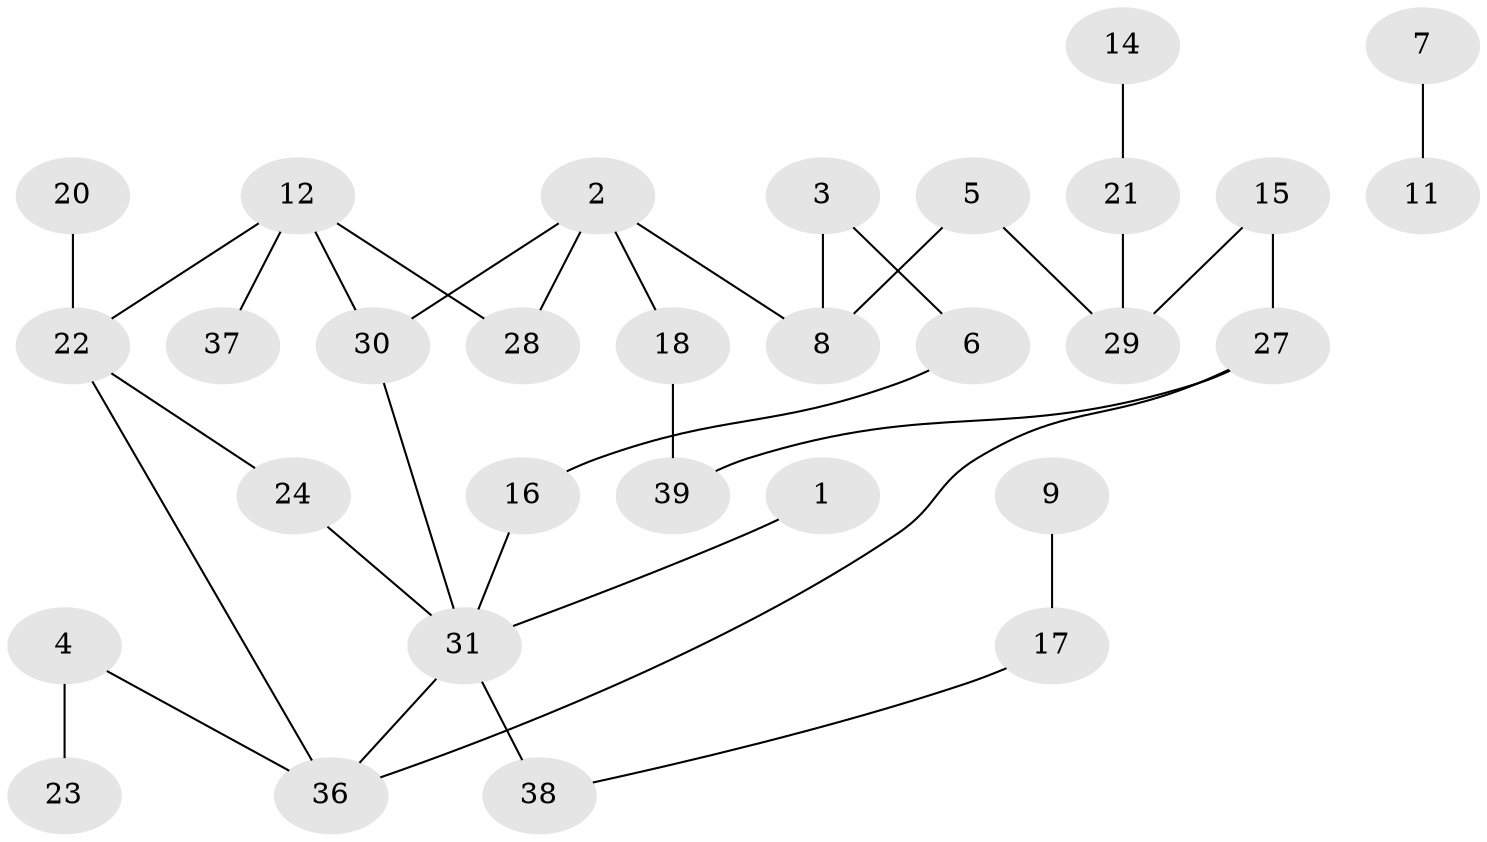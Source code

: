 // original degree distribution, {1: 0.3448275862068966, 4: 0.05172413793103448, 3: 0.1724137931034483, 2: 0.20689655172413793, 0: 0.1724137931034483, 5: 0.034482758620689655, 6: 0.017241379310344827}
// Generated by graph-tools (version 1.1) at 2025/48/03/04/25 22:48:19]
// undirected, 30 vertices, 34 edges
graph export_dot {
  node [color=gray90,style=filled];
  1;
  2;
  3;
  4;
  5;
  6;
  7;
  8;
  9;
  11;
  12;
  14;
  15;
  16;
  17;
  18;
  20;
  21;
  22;
  23;
  24;
  27;
  28;
  29;
  30;
  31;
  36;
  37;
  38;
  39;
  1 -- 31 [weight=1.0];
  2 -- 8 [weight=1.0];
  2 -- 18 [weight=1.0];
  2 -- 28 [weight=1.0];
  2 -- 30 [weight=1.0];
  3 -- 6 [weight=1.0];
  3 -- 8 [weight=1.0];
  4 -- 23 [weight=1.0];
  4 -- 36 [weight=1.0];
  5 -- 8 [weight=1.0];
  5 -- 29 [weight=1.0];
  6 -- 16 [weight=1.0];
  7 -- 11 [weight=1.0];
  9 -- 17 [weight=1.0];
  12 -- 22 [weight=1.0];
  12 -- 28 [weight=1.0];
  12 -- 30 [weight=1.0];
  12 -- 37 [weight=1.0];
  14 -- 21 [weight=1.0];
  15 -- 27 [weight=1.0];
  15 -- 29 [weight=1.0];
  16 -- 31 [weight=1.0];
  17 -- 38 [weight=1.0];
  18 -- 39 [weight=1.0];
  20 -- 22 [weight=1.0];
  21 -- 29 [weight=1.0];
  22 -- 24 [weight=1.0];
  22 -- 36 [weight=1.0];
  24 -- 31 [weight=1.0];
  27 -- 36 [weight=1.0];
  27 -- 39 [weight=1.0];
  30 -- 31 [weight=1.0];
  31 -- 36 [weight=1.0];
  31 -- 38 [weight=1.0];
}
